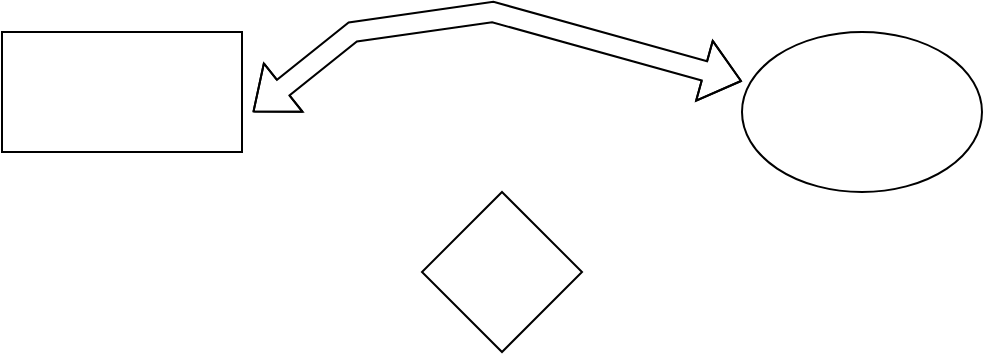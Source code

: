 <mxfile version="22.1.11" type="github">
  <diagram name="Página-1" id="9JlhHZ1ETHGfpqIGW7qK">
    <mxGraphModel dx="1194" dy="662" grid="1" gridSize="10" guides="1" tooltips="1" connect="1" arrows="1" fold="1" page="1" pageScale="1" pageWidth="827" pageHeight="1169" math="0" shadow="0">
      <root>
        <mxCell id="0" />
        <mxCell id="1" parent="0" />
        <mxCell id="rGmKtpeykgKulPeNxnIj-1" value="" style="rounded=0;whiteSpace=wrap;html=1;" vertex="1" parent="1">
          <mxGeometry x="110" y="110" width="120" height="60" as="geometry" />
        </mxCell>
        <mxCell id="rGmKtpeykgKulPeNxnIj-2" value="" style="shape=flexArrow;endArrow=classic;startArrow=classic;html=1;rounded=0;" edge="1" parent="1">
          <mxGeometry width="100" height="100" relative="1" as="geometry">
            <mxPoint x="235.38" y="150" as="sourcePoint" />
            <mxPoint x="479.995" y="134.615" as="targetPoint" />
            <Array as="points">
              <mxPoint x="285.38" y="110" />
              <mxPoint x="355.38" y="100" />
            </Array>
          </mxGeometry>
        </mxCell>
        <mxCell id="rGmKtpeykgKulPeNxnIj-3" value="" style="ellipse;whiteSpace=wrap;html=1;" vertex="1" parent="1">
          <mxGeometry x="480" y="110" width="120" height="80" as="geometry" />
        </mxCell>
        <mxCell id="rGmKtpeykgKulPeNxnIj-4" value="" style="rhombus;whiteSpace=wrap;html=1;" vertex="1" parent="1">
          <mxGeometry x="320" y="190" width="80" height="80" as="geometry" />
        </mxCell>
      </root>
    </mxGraphModel>
  </diagram>
</mxfile>
